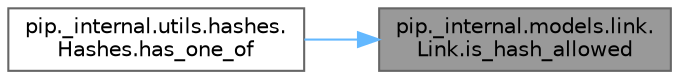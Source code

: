 digraph "pip._internal.models.link.Link.is_hash_allowed"
{
 // LATEX_PDF_SIZE
  bgcolor="transparent";
  edge [fontname=Helvetica,fontsize=10,labelfontname=Helvetica,labelfontsize=10];
  node [fontname=Helvetica,fontsize=10,shape=box,height=0.2,width=0.4];
  rankdir="RL";
  Node1 [id="Node000001",label="pip._internal.models.link.\lLink.is_hash_allowed",height=0.2,width=0.4,color="gray40", fillcolor="grey60", style="filled", fontcolor="black",tooltip=" "];
  Node1 -> Node2 [id="edge1_Node000001_Node000002",dir="back",color="steelblue1",style="solid",tooltip=" "];
  Node2 [id="Node000002",label="pip._internal.utils.hashes.\lHashes.has_one_of",height=0.2,width=0.4,color="grey40", fillcolor="white", style="filled",URL="$classpip_1_1__internal_1_1utils_1_1hashes_1_1_hashes.html#a5b58cb494534172fecfb25ad686a95cf",tooltip=" "];
}
